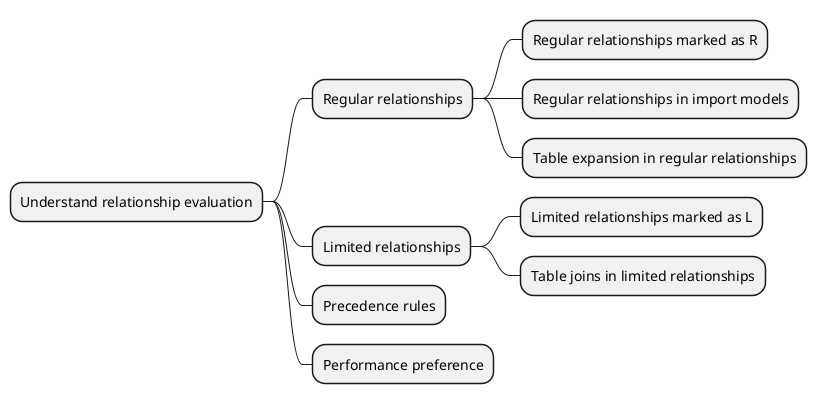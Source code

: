 @startmindmap
* Understand relationship evaluation
** Regular relationships
*** Regular relationships marked as R
*** Regular relationships in import models
*** Table expansion in regular relationships
** Limited relationships
*** Limited relationships marked as L
*** Table joins in limited relationships
** Precedence rules
** Performance preference
@endmindmap